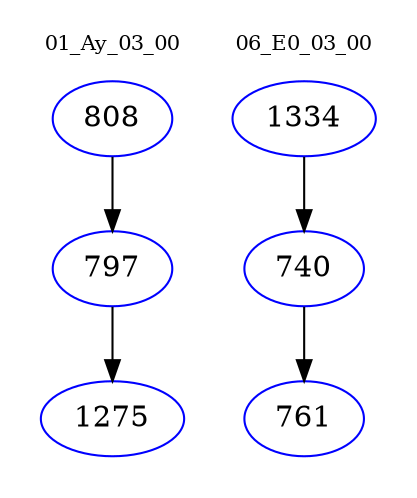 digraph{
subgraph cluster_0 {
color = white
label = "01_Ay_03_00";
fontsize=10;
T0_808 [label="808", color="blue"]
T0_808 -> T0_797 [color="black"]
T0_797 [label="797", color="blue"]
T0_797 -> T0_1275 [color="black"]
T0_1275 [label="1275", color="blue"]
}
subgraph cluster_1 {
color = white
label = "06_E0_03_00";
fontsize=10;
T1_1334 [label="1334", color="blue"]
T1_1334 -> T1_740 [color="black"]
T1_740 [label="740", color="blue"]
T1_740 -> T1_761 [color="black"]
T1_761 [label="761", color="blue"]
}
}
